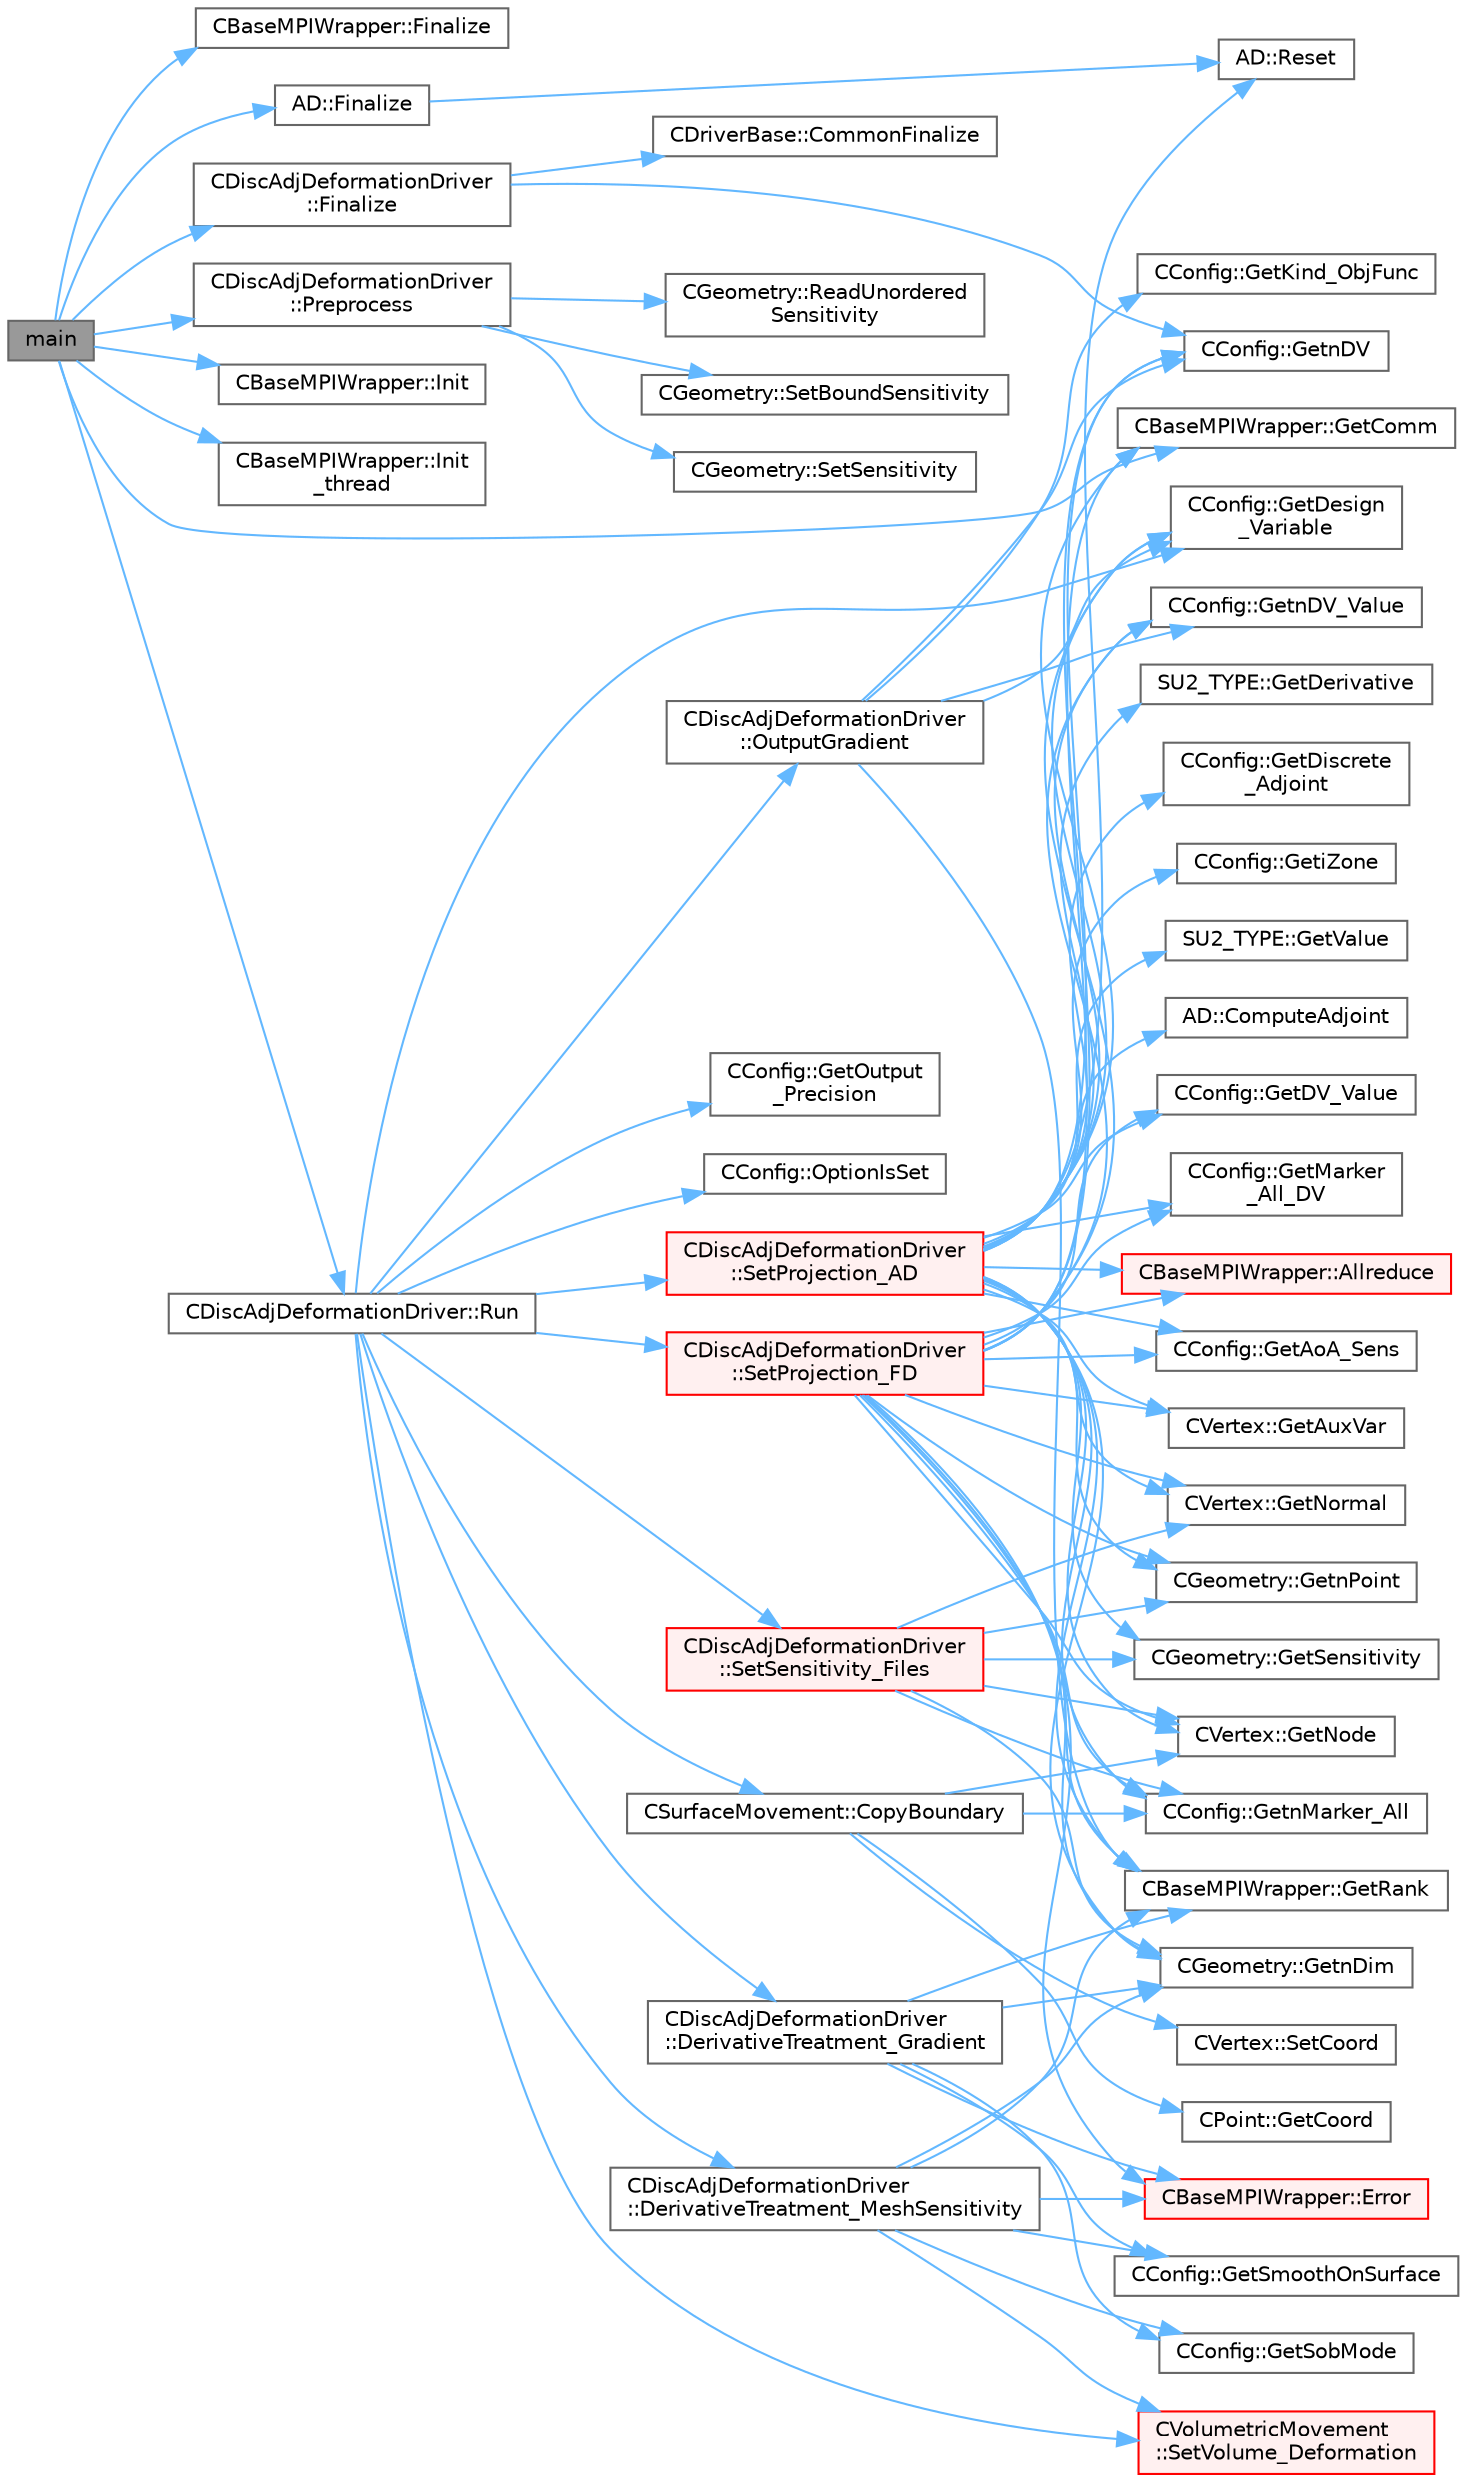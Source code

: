 digraph "main"
{
 // LATEX_PDF_SIZE
  bgcolor="transparent";
  edge [fontname=Helvetica,fontsize=10,labelfontname=Helvetica,labelfontsize=10];
  node [fontname=Helvetica,fontsize=10,shape=box,height=0.2,width=0.4];
  rankdir="LR";
  Node1 [id="Node000001",label="main",height=0.2,width=0.4,color="gray40", fillcolor="grey60", style="filled", fontcolor="black",tooltip=" "];
  Node1 -> Node2 [id="edge1_Node000001_Node000002",color="steelblue1",style="solid",tooltip=" "];
  Node2 [id="Node000002",label="CBaseMPIWrapper::Finalize",height=0.2,width=0.4,color="grey40", fillcolor="white", style="filled",URL="$classCBaseMPIWrapper.html#a5459d6cee8e839902766948777fb6116",tooltip=" "];
  Node1 -> Node3 [id="edge2_Node000001_Node000003",color="steelblue1",style="solid",tooltip=" "];
  Node3 [id="Node000003",label="AD::Finalize",height=0.2,width=0.4,color="grey40", fillcolor="white", style="filled",URL="$namespaceAD.html#a4f3cf7ebfec1bef19205b10ac76c03df",tooltip=" "];
  Node3 -> Node4 [id="edge3_Node000003_Node000004",color="steelblue1",style="solid",tooltip=" "];
  Node4 [id="Node000004",label="AD::Reset",height=0.2,width=0.4,color="grey40", fillcolor="white", style="filled",URL="$namespaceAD.html#a410b9fd84f6a9a3b36c3def03c2baffe",tooltip="Reset the tape structure to be ready for a new recording."];
  Node1 -> Node5 [id="edge4_Node000001_Node000005",color="steelblue1",style="solid",tooltip=" "];
  Node5 [id="Node000005",label="CDiscAdjDeformationDriver\l::Finalize",height=0.2,width=0.4,color="grey40", fillcolor="white", style="filled",URL="$classCDiscAdjDeformationDriver.html#a1ed113f49aab1bc13bf1699f5b64f423",tooltip="Deallocation routine."];
  Node5 -> Node6 [id="edge5_Node000005_Node000006",color="steelblue1",style="solid",tooltip=" "];
  Node6 [id="Node000006",label="CDriverBase::CommonFinalize",height=0.2,width=0.4,color="grey40", fillcolor="white", style="filled",URL="$classCDriverBase.html#ae16aea9a8c2c37c8005f69211da4cc78",tooltip="Delete containers."];
  Node5 -> Node7 [id="edge6_Node000005_Node000007",color="steelblue1",style="solid",tooltip=" "];
  Node7 [id="Node000007",label="CConfig::GetnDV",height=0.2,width=0.4,color="grey40", fillcolor="white", style="filled",URL="$classCConfig.html#ae5c65a1fe19d745724a39ca169d82698",tooltip="Get the number of design variables."];
  Node1 -> Node8 [id="edge7_Node000001_Node000008",color="steelblue1",style="solid",tooltip=" "];
  Node8 [id="Node000008",label="CBaseMPIWrapper::GetComm",height=0.2,width=0.4,color="grey40", fillcolor="white", style="filled",URL="$classCBaseMPIWrapper.html#a8154391fc3522954802889d81d4ef5da",tooltip=" "];
  Node1 -> Node9 [id="edge8_Node000001_Node000009",color="steelblue1",style="solid",tooltip=" "];
  Node9 [id="Node000009",label="CBaseMPIWrapper::Init",height=0.2,width=0.4,color="grey40", fillcolor="white", style="filled",URL="$classCBaseMPIWrapper.html#a2b27c0e62f4e5480698eac8ce9accc34",tooltip=" "];
  Node1 -> Node10 [id="edge9_Node000001_Node000010",color="steelblue1",style="solid",tooltip=" "];
  Node10 [id="Node000010",label="CBaseMPIWrapper::Init\l_thread",height=0.2,width=0.4,color="grey40", fillcolor="white", style="filled",URL="$classCBaseMPIWrapper.html#a8cc80a15a3f77d83aedb67ced9d8d2a4",tooltip=" "];
  Node1 -> Node11 [id="edge10_Node000001_Node000011",color="steelblue1",style="solid",tooltip=" "];
  Node11 [id="Node000011",label="CDiscAdjDeformationDriver\l::Preprocess",height=0.2,width=0.4,color="grey40", fillcolor="white", style="filled",URL="$classCDiscAdjDeformationDriver.html#a5e69eef5f97994d39c35f51f2ea0b3a6",tooltip="Preprocess the driver data (includes solution allocation and initialization)."];
  Node11 -> Node12 [id="edge11_Node000011_Node000012",color="steelblue1",style="solid",tooltip=" "];
  Node12 [id="Node000012",label="CGeometry::ReadUnordered\lSensitivity",height=0.2,width=0.4,color="grey40", fillcolor="white", style="filled",URL="$classCGeometry.html#adcb198c473829fcdc4f1036e21042f68",tooltip="A virtual member."];
  Node11 -> Node13 [id="edge12_Node000011_Node000013",color="steelblue1",style="solid",tooltip=" "];
  Node13 [id="Node000013",label="CGeometry::SetBoundSensitivity",height=0.2,width=0.4,color="grey40", fillcolor="white", style="filled",URL="$classCGeometry.html#a794fdb2819076f572b1f7c88963375b1",tooltip="A virtual member."];
  Node11 -> Node14 [id="edge13_Node000011_Node000014",color="steelblue1",style="solid",tooltip=" "];
  Node14 [id="Node000014",label="CGeometry::SetSensitivity",height=0.2,width=0.4,color="grey40", fillcolor="white", style="filled",URL="$classCGeometry.html#a30a8e4afd91fd0059a57b94461f23e35",tooltip="A virtual member."];
  Node1 -> Node15 [id="edge14_Node000001_Node000015",color="steelblue1",style="solid",tooltip=" "];
  Node15 [id="Node000015",label="CDiscAdjDeformationDriver::Run",height=0.2,width=0.4,color="grey40", fillcolor="white", style="filled",URL="$classCDiscAdjDeformationDriver.html#adb51f9096356607d6f48c05891dec0cb",tooltip="Launch the driver computation."];
  Node15 -> Node16 [id="edge15_Node000015_Node000016",color="steelblue1",style="solid",tooltip=" "];
  Node16 [id="Node000016",label="CSurfaceMovement::CopyBoundary",height=0.2,width=0.4,color="grey40", fillcolor="white", style="filled",URL="$classCSurfaceMovement.html#ad71383591c980d5e1f1858074b6b616b",tooltip="Copy the boundary coordinates to each vertex."];
  Node16 -> Node17 [id="edge16_Node000016_Node000017",color="steelblue1",style="solid",tooltip=" "];
  Node17 [id="Node000017",label="CPoint::GetCoord",height=0.2,width=0.4,color="grey40", fillcolor="white", style="filled",URL="$classCPoint.html#ab16c29dd03911529cd73bf467c313179",tooltip="Get the coordinates dor the control volume."];
  Node16 -> Node18 [id="edge17_Node000016_Node000018",color="steelblue1",style="solid",tooltip=" "];
  Node18 [id="Node000018",label="CConfig::GetnMarker_All",height=0.2,width=0.4,color="grey40", fillcolor="white", style="filled",URL="$classCConfig.html#a459dee039e618d21a5d78db61c221240",tooltip="Get the total number of boundary markers of the local process including send/receive domains."];
  Node16 -> Node19 [id="edge18_Node000016_Node000019",color="steelblue1",style="solid",tooltip=" "];
  Node19 [id="Node000019",label="CVertex::GetNode",height=0.2,width=0.4,color="grey40", fillcolor="white", style="filled",URL="$classCVertex.html#ad568da06e7191358d3a09a1bee71cdb5",tooltip="Get the node of the vertex."];
  Node16 -> Node20 [id="edge19_Node000016_Node000020",color="steelblue1",style="solid",tooltip=" "];
  Node20 [id="Node000020",label="CVertex::SetCoord",height=0.2,width=0.4,color="grey40", fillcolor="white", style="filled",URL="$classCVertex.html#a580fca39e144b075638c2dcbafd52e5b",tooltip="Set the value of the cartesian coordinate for the vertex."];
  Node15 -> Node21 [id="edge20_Node000015_Node000021",color="steelblue1",style="solid",tooltip=" "];
  Node21 [id="Node000021",label="CDiscAdjDeformationDriver\l::DerivativeTreatment_Gradient",height=0.2,width=0.4,color="grey40", fillcolor="white", style="filled",URL="$classCDiscAdjDeformationDriver.html#a9493bbe1c2ff3ca032fee7fb5990efba",tooltip="Treatment of derivatives with the Sobolev smoothing solver."];
  Node21 -> Node22 [id="edge21_Node000021_Node000022",color="steelblue1",style="solid",tooltip=" "];
  Node22 [id="Node000022",label="CBaseMPIWrapper::Error",height=0.2,width=0.4,color="red", fillcolor="#FFF0F0", style="filled",URL="$classCBaseMPIWrapper.html#a04457c47629bda56704e6a8804833eeb",tooltip=" "];
  Node21 -> Node24 [id="edge22_Node000021_Node000024",color="steelblue1",style="solid",tooltip=" "];
  Node24 [id="Node000024",label="CGeometry::GetnDim",height=0.2,width=0.4,color="grey40", fillcolor="white", style="filled",URL="$classCGeometry.html#ace7f7fe876f629f5bd5f92d4805a1a4b",tooltip="Get number of coordinates."];
  Node21 -> Node25 [id="edge23_Node000021_Node000025",color="steelblue1",style="solid",tooltip=" "];
  Node25 [id="Node000025",label="CBaseMPIWrapper::GetRank",height=0.2,width=0.4,color="grey40", fillcolor="white", style="filled",URL="$classCBaseMPIWrapper.html#a63e1f265b788b4e56cb7ebdeba29b78e",tooltip=" "];
  Node21 -> Node26 [id="edge24_Node000021_Node000026",color="steelblue1",style="solid",tooltip=" "];
  Node26 [id="Node000026",label="CConfig::GetSmoothOnSurface",height=0.2,width=0.4,color="grey40", fillcolor="white", style="filled",URL="$classCConfig.html#a86fc527efafc7ade33328d7f95fe9ee2",tooltip="Check if we assemble the operator on the surface."];
  Node21 -> Node27 [id="edge25_Node000021_Node000027",color="steelblue1",style="solid",tooltip=" "];
  Node27 [id="Node000027",label="CConfig::GetSobMode",height=0.2,width=0.4,color="grey40", fillcolor="white", style="filled",URL="$classCConfig.html#a5fdef05b7a2d974cf47dbfb93678f38b",tooltip="The modus of operation for the Sobolev solver."];
  Node15 -> Node28 [id="edge26_Node000015_Node000028",color="steelblue1",style="solid",tooltip=" "];
  Node28 [id="Node000028",label="CDiscAdjDeformationDriver\l::DerivativeTreatment_MeshSensitivity",height=0.2,width=0.4,color="grey40", fillcolor="white", style="filled",URL="$classCDiscAdjDeformationDriver.html#af5515939a522d7ce41d1ba12be83c55b",tooltip="Treatment of derivatives with the Sobolev smoothing solver."];
  Node28 -> Node22 [id="edge27_Node000028_Node000022",color="steelblue1",style="solid",tooltip=" "];
  Node28 -> Node24 [id="edge28_Node000028_Node000024",color="steelblue1",style="solid",tooltip=" "];
  Node28 -> Node25 [id="edge29_Node000028_Node000025",color="steelblue1",style="solid",tooltip=" "];
  Node28 -> Node26 [id="edge30_Node000028_Node000026",color="steelblue1",style="solid",tooltip=" "];
  Node28 -> Node27 [id="edge31_Node000028_Node000027",color="steelblue1",style="solid",tooltip=" "];
  Node28 -> Node29 [id="edge32_Node000028_Node000029",color="steelblue1",style="solid",tooltip=" "];
  Node29 [id="Node000029",label="CVolumetricMovement\l::SetVolume_Deformation",height=0.2,width=0.4,color="red", fillcolor="#FFF0F0", style="filled",URL="$classCVolumetricMovement.html#a96c9dadafe051a2479ef4ec4b51adb04",tooltip="Grid deformation using the spring analogy method."];
  Node15 -> Node166 [id="edge33_Node000015_Node000166",color="steelblue1",style="solid",tooltip=" "];
  Node166 [id="Node000166",label="CConfig::GetDesign\l_Variable",height=0.2,width=0.4,color="grey40", fillcolor="white", style="filled",URL="$classCConfig.html#a7cbd775126b694ba28efded7a0b1070f",tooltip="Obtain the kind of design variable."];
  Node15 -> Node167 [id="edge34_Node000015_Node000167",color="steelblue1",style="solid",tooltip=" "];
  Node167 [id="Node000167",label="CConfig::GetOutput\l_Precision",height=0.2,width=0.4,color="grey40", fillcolor="white", style="filled",URL="$classCConfig.html#abd7ba56a182284f00644b8d2b81a8c17",tooltip="Get the output precision to be used in <ofstream>.precision(value) for history and SU2_DOT output."];
  Node15 -> Node168 [id="edge35_Node000015_Node000168",color="steelblue1",style="solid",tooltip=" "];
  Node168 [id="Node000168",label="CConfig::OptionIsSet",height=0.2,width=0.4,color="grey40", fillcolor="white", style="filled",URL="$classCConfig.html#a2ac78f78f7124d1753eabd783bfe37f5",tooltip="Check if an option is present in the config file."];
  Node15 -> Node169 [id="edge36_Node000015_Node000169",color="steelblue1",style="solid",tooltip=" "];
  Node169 [id="Node000169",label="CDiscAdjDeformationDriver\l::OutputGradient",height=0.2,width=0.4,color="grey40", fillcolor="white", style="filled",URL="$classCDiscAdjDeformationDriver.html#a07ddb7d9d0a5b33d4d2d89252bd5631d",tooltip="Prints the gradient information to a file."];
  Node169 -> Node166 [id="edge37_Node000169_Node000166",color="steelblue1",style="solid",tooltip=" "];
  Node169 -> Node170 [id="edge38_Node000169_Node000170",color="steelblue1",style="solid",tooltip=" "];
  Node170 [id="Node000170",label="CConfig::GetKind_ObjFunc",height=0.2,width=0.4,color="grey40", fillcolor="white", style="filled",URL="$classCConfig.html#a99e6285b421215b1995965cd534976ae",tooltip="Get the kind of objective function. There are several options: Drag coefficient, Lift coefficient,..."];
  Node169 -> Node7 [id="edge39_Node000169_Node000007",color="steelblue1",style="solid",tooltip=" "];
  Node169 -> Node171 [id="edge40_Node000169_Node000171",color="steelblue1",style="solid",tooltip=" "];
  Node171 [id="Node000171",label="CConfig::GetnDV_Value",height=0.2,width=0.4,color="grey40", fillcolor="white", style="filled",URL="$classCConfig.html#a2feafc43d2ebac2917c70f15cf138fc6",tooltip="Get the number of design variables."];
  Node169 -> Node25 [id="edge41_Node000169_Node000025",color="steelblue1",style="solid",tooltip=" "];
  Node15 -> Node172 [id="edge42_Node000015_Node000172",color="steelblue1",style="solid",tooltip=" "];
  Node172 [id="Node000172",label="CDiscAdjDeformationDriver\l::SetProjection_AD",height=0.2,width=0.4,color="red", fillcolor="#FFF0F0", style="filled",URL="$classCDiscAdjDeformationDriver.html#a6cb4f362b649e12ef2afad764de6d70a",tooltip="Projection of the surface sensitivity using algorithmic differentiation (AD)."];
  Node172 -> Node33 [id="edge43_Node000172_Node000033",color="steelblue1",style="solid",tooltip=" "];
  Node33 [id="Node000033",label="CBaseMPIWrapper::Allreduce",height=0.2,width=0.4,color="red", fillcolor="#FFF0F0", style="filled",URL="$classCBaseMPIWrapper.html#a381d4b3738c09d92ee1ae9f89715b541",tooltip=" "];
  Node172 -> Node173 [id="edge44_Node000172_Node000173",color="steelblue1",style="solid",tooltip=" "];
  Node173 [id="Node000173",label="AD::ComputeAdjoint",height=0.2,width=0.4,color="grey40", fillcolor="white", style="filled",URL="$namespaceAD.html#a02ec06d93629cdd0724d268318d4dfe7",tooltip="Computes the adjoints, i.e. the derivatives of the output with respect to the input variables."];
  Node172 -> Node174 [id="edge45_Node000172_Node000174",color="steelblue1",style="solid",tooltip=" "];
  Node174 [id="Node000174",label="CConfig::GetAoA_Sens",height=0.2,width=0.4,color="grey40", fillcolor="white", style="filled",URL="$classCConfig.html#acd6cd4df8e56eea357a9ebae1f9c85b0",tooltip="Get the functional sensitivity with respect to changes in the angle of attack."];
  Node172 -> Node175 [id="edge46_Node000172_Node000175",color="steelblue1",style="solid",tooltip=" "];
  Node175 [id="Node000175",label="CVertex::GetAuxVar",height=0.2,width=0.4,color="grey40", fillcolor="white", style="filled",URL="$classCVertex.html#a48764d4d82cf7e038b99a04978138a0c",tooltip="Get the value of an auxiliary variable for gradient computation."];
  Node172 -> Node8 [id="edge47_Node000172_Node000008",color="steelblue1",style="solid",tooltip=" "];
  Node172 -> Node62 [id="edge48_Node000172_Node000062",color="steelblue1",style="solid",tooltip=" "];
  Node62 [id="Node000062",label="SU2_TYPE::GetDerivative",height=0.2,width=0.4,color="grey40", fillcolor="white", style="filled",URL="$namespaceSU2__TYPE.html#a7300627e76e21e6d1a3bd8bf7c2fcd74",tooltip="Get the derivative value of the datatype (needs to be implemented for each new type)."];
  Node172 -> Node166 [id="edge49_Node000172_Node000166",color="steelblue1",style="solid",tooltip=" "];
  Node172 -> Node120 [id="edge50_Node000172_Node000120",color="steelblue1",style="solid",tooltip=" "];
  Node120 [id="Node000120",label="CConfig::GetDiscrete\l_Adjoint",height=0.2,width=0.4,color="grey40", fillcolor="white", style="filled",URL="$classCConfig.html#ab3928c4e6debcf50dcd0d38985f6980c",tooltip="Get the indicator whether we are solving an discrete adjoint problem."];
  Node172 -> Node176 [id="edge51_Node000172_Node000176",color="steelblue1",style="solid",tooltip=" "];
  Node176 [id="Node000176",label="CConfig::GetDV_Value",height=0.2,width=0.4,color="grey40", fillcolor="white", style="filled",URL="$classCConfig.html#ac6def90296f0459644299ff7fdefc922",tooltip="Value of the design variable step, we use this value in design problems."];
  Node172 -> Node177 [id="edge52_Node000172_Node000177",color="steelblue1",style="solid",tooltip=" "];
  Node177 [id="Node000177",label="CConfig::GetiZone",height=0.2,width=0.4,color="grey40", fillcolor="white", style="filled",URL="$classCConfig.html#a1d6335b8fdef6fbcd9a08f7503d73ec1",tooltip="Provides the number of varaibles."];
  Node172 -> Node64 [id="edge53_Node000172_Node000064",color="steelblue1",style="solid",tooltip=" "];
  Node64 [id="Node000064",label="CConfig::GetMarker\l_All_DV",height=0.2,width=0.4,color="grey40", fillcolor="white", style="filled",URL="$classCConfig.html#aaae83227f09eb4581bd01093377240be",tooltip="Get the DV information for a marker val_marker."];
  Node172 -> Node24 [id="edge54_Node000172_Node000024",color="steelblue1",style="solid",tooltip=" "];
  Node172 -> Node7 [id="edge55_Node000172_Node000007",color="steelblue1",style="solid",tooltip=" "];
  Node172 -> Node171 [id="edge56_Node000172_Node000171",color="steelblue1",style="solid",tooltip=" "];
  Node172 -> Node18 [id="edge57_Node000172_Node000018",color="steelblue1",style="solid",tooltip=" "];
  Node172 -> Node19 [id="edge58_Node000172_Node000019",color="steelblue1",style="solid",tooltip=" "];
  Node172 -> Node178 [id="edge59_Node000172_Node000178",color="steelblue1",style="solid",tooltip=" "];
  Node178 [id="Node000178",label="CVertex::GetNormal",height=0.2,width=0.4,color="grey40", fillcolor="white", style="filled",URL="$classCVertex.html#a57cacfe764770e6c0e54c278cb584f7c",tooltip="Copy the the normal vector of a face."];
  Node172 -> Node83 [id="edge60_Node000172_Node000083",color="steelblue1",style="solid",tooltip=" "];
  Node83 [id="Node000083",label="CGeometry::GetnPoint",height=0.2,width=0.4,color="grey40", fillcolor="white", style="filled",URL="$classCGeometry.html#a275fb07cd99ab79d7a04b4862280169d",tooltip="Get number of points."];
  Node172 -> Node25 [id="edge61_Node000172_Node000025",color="steelblue1",style="solid",tooltip=" "];
  Node172 -> Node65 [id="edge62_Node000172_Node000065",color="steelblue1",style="solid",tooltip=" "];
  Node65 [id="Node000065",label="CGeometry::GetSensitivity",height=0.2,width=0.4,color="grey40", fillcolor="white", style="filled",URL="$classCGeometry.html#a5593b26d9372a3f09c292eca1a7da7d8",tooltip="A virtual member."];
  Node172 -> Node66 [id="edge63_Node000172_Node000066",color="steelblue1",style="solid",tooltip=" "];
  Node66 [id="Node000066",label="SU2_TYPE::GetValue",height=0.2,width=0.4,color="grey40", fillcolor="white", style="filled",URL="$namespaceSU2__TYPE.html#adf52a59d6f4e578f7915ec9abbf7cb22",tooltip="Get the (primitive) value of the datatype (needs to be specialized for active types)."];
  Node172 -> Node4 [id="edge64_Node000172_Node000004",color="steelblue1",style="solid",tooltip=" "];
  Node15 -> Node359 [id="edge65_Node000015_Node000359",color="steelblue1",style="solid",tooltip=" "];
  Node359 [id="Node000359",label="CDiscAdjDeformationDriver\l::SetProjection_FD",height=0.2,width=0.4,color="red", fillcolor="#FFF0F0", style="filled",URL="$classCDiscAdjDeformationDriver.html#a95299c158548de3cccbab0f2278172f5",tooltip="Projection of the surface sensitivity using finite differences (FD)."];
  Node359 -> Node33 [id="edge66_Node000359_Node000033",color="steelblue1",style="solid",tooltip=" "];
  Node359 -> Node22 [id="edge67_Node000359_Node000022",color="steelblue1",style="solid",tooltip=" "];
  Node359 -> Node174 [id="edge68_Node000359_Node000174",color="steelblue1",style="solid",tooltip=" "];
  Node359 -> Node175 [id="edge69_Node000359_Node000175",color="steelblue1",style="solid",tooltip=" "];
  Node359 -> Node8 [id="edge70_Node000359_Node000008",color="steelblue1",style="solid",tooltip=" "];
  Node359 -> Node166 [id="edge71_Node000359_Node000166",color="steelblue1",style="solid",tooltip=" "];
  Node359 -> Node176 [id="edge72_Node000359_Node000176",color="steelblue1",style="solid",tooltip=" "];
  Node359 -> Node64 [id="edge73_Node000359_Node000064",color="steelblue1",style="solid",tooltip=" "];
  Node359 -> Node24 [id="edge74_Node000359_Node000024",color="steelblue1",style="solid",tooltip=" "];
  Node359 -> Node7 [id="edge75_Node000359_Node000007",color="steelblue1",style="solid",tooltip=" "];
  Node359 -> Node171 [id="edge76_Node000359_Node000171",color="steelblue1",style="solid",tooltip=" "];
  Node359 -> Node18 [id="edge77_Node000359_Node000018",color="steelblue1",style="solid",tooltip=" "];
  Node359 -> Node19 [id="edge78_Node000359_Node000019",color="steelblue1",style="solid",tooltip=" "];
  Node359 -> Node178 [id="edge79_Node000359_Node000178",color="steelblue1",style="solid",tooltip=" "];
  Node359 -> Node83 [id="edge80_Node000359_Node000083",color="steelblue1",style="solid",tooltip=" "];
  Node359 -> Node25 [id="edge81_Node000359_Node000025",color="steelblue1",style="solid",tooltip=" "];
  Node15 -> Node360 [id="edge82_Node000015_Node000360",color="steelblue1",style="solid",tooltip=" "];
  Node360 [id="Node000360",label="CDiscAdjDeformationDriver\l::SetSensitivity_Files",height=0.2,width=0.4,color="red", fillcolor="#FFF0F0", style="filled",URL="$classCDiscAdjDeformationDriver.html#ab49c2697cc6d4ff4e0914e887375aca4",tooltip="Write the sensitivity (including mesh sensitivity) computed with the discrete adjoint method on the s..."];
  Node360 -> Node24 [id="edge83_Node000360_Node000024",color="steelblue1",style="solid",tooltip=" "];
  Node360 -> Node18 [id="edge84_Node000360_Node000018",color="steelblue1",style="solid",tooltip=" "];
  Node360 -> Node19 [id="edge85_Node000360_Node000019",color="steelblue1",style="solid",tooltip=" "];
  Node360 -> Node178 [id="edge86_Node000360_Node000178",color="steelblue1",style="solid",tooltip=" "];
  Node360 -> Node83 [id="edge87_Node000360_Node000083",color="steelblue1",style="solid",tooltip=" "];
  Node360 -> Node65 [id="edge88_Node000360_Node000065",color="steelblue1",style="solid",tooltip=" "];
  Node15 -> Node29 [id="edge89_Node000015_Node000029",color="steelblue1",style="solid",tooltip=" "];
}
